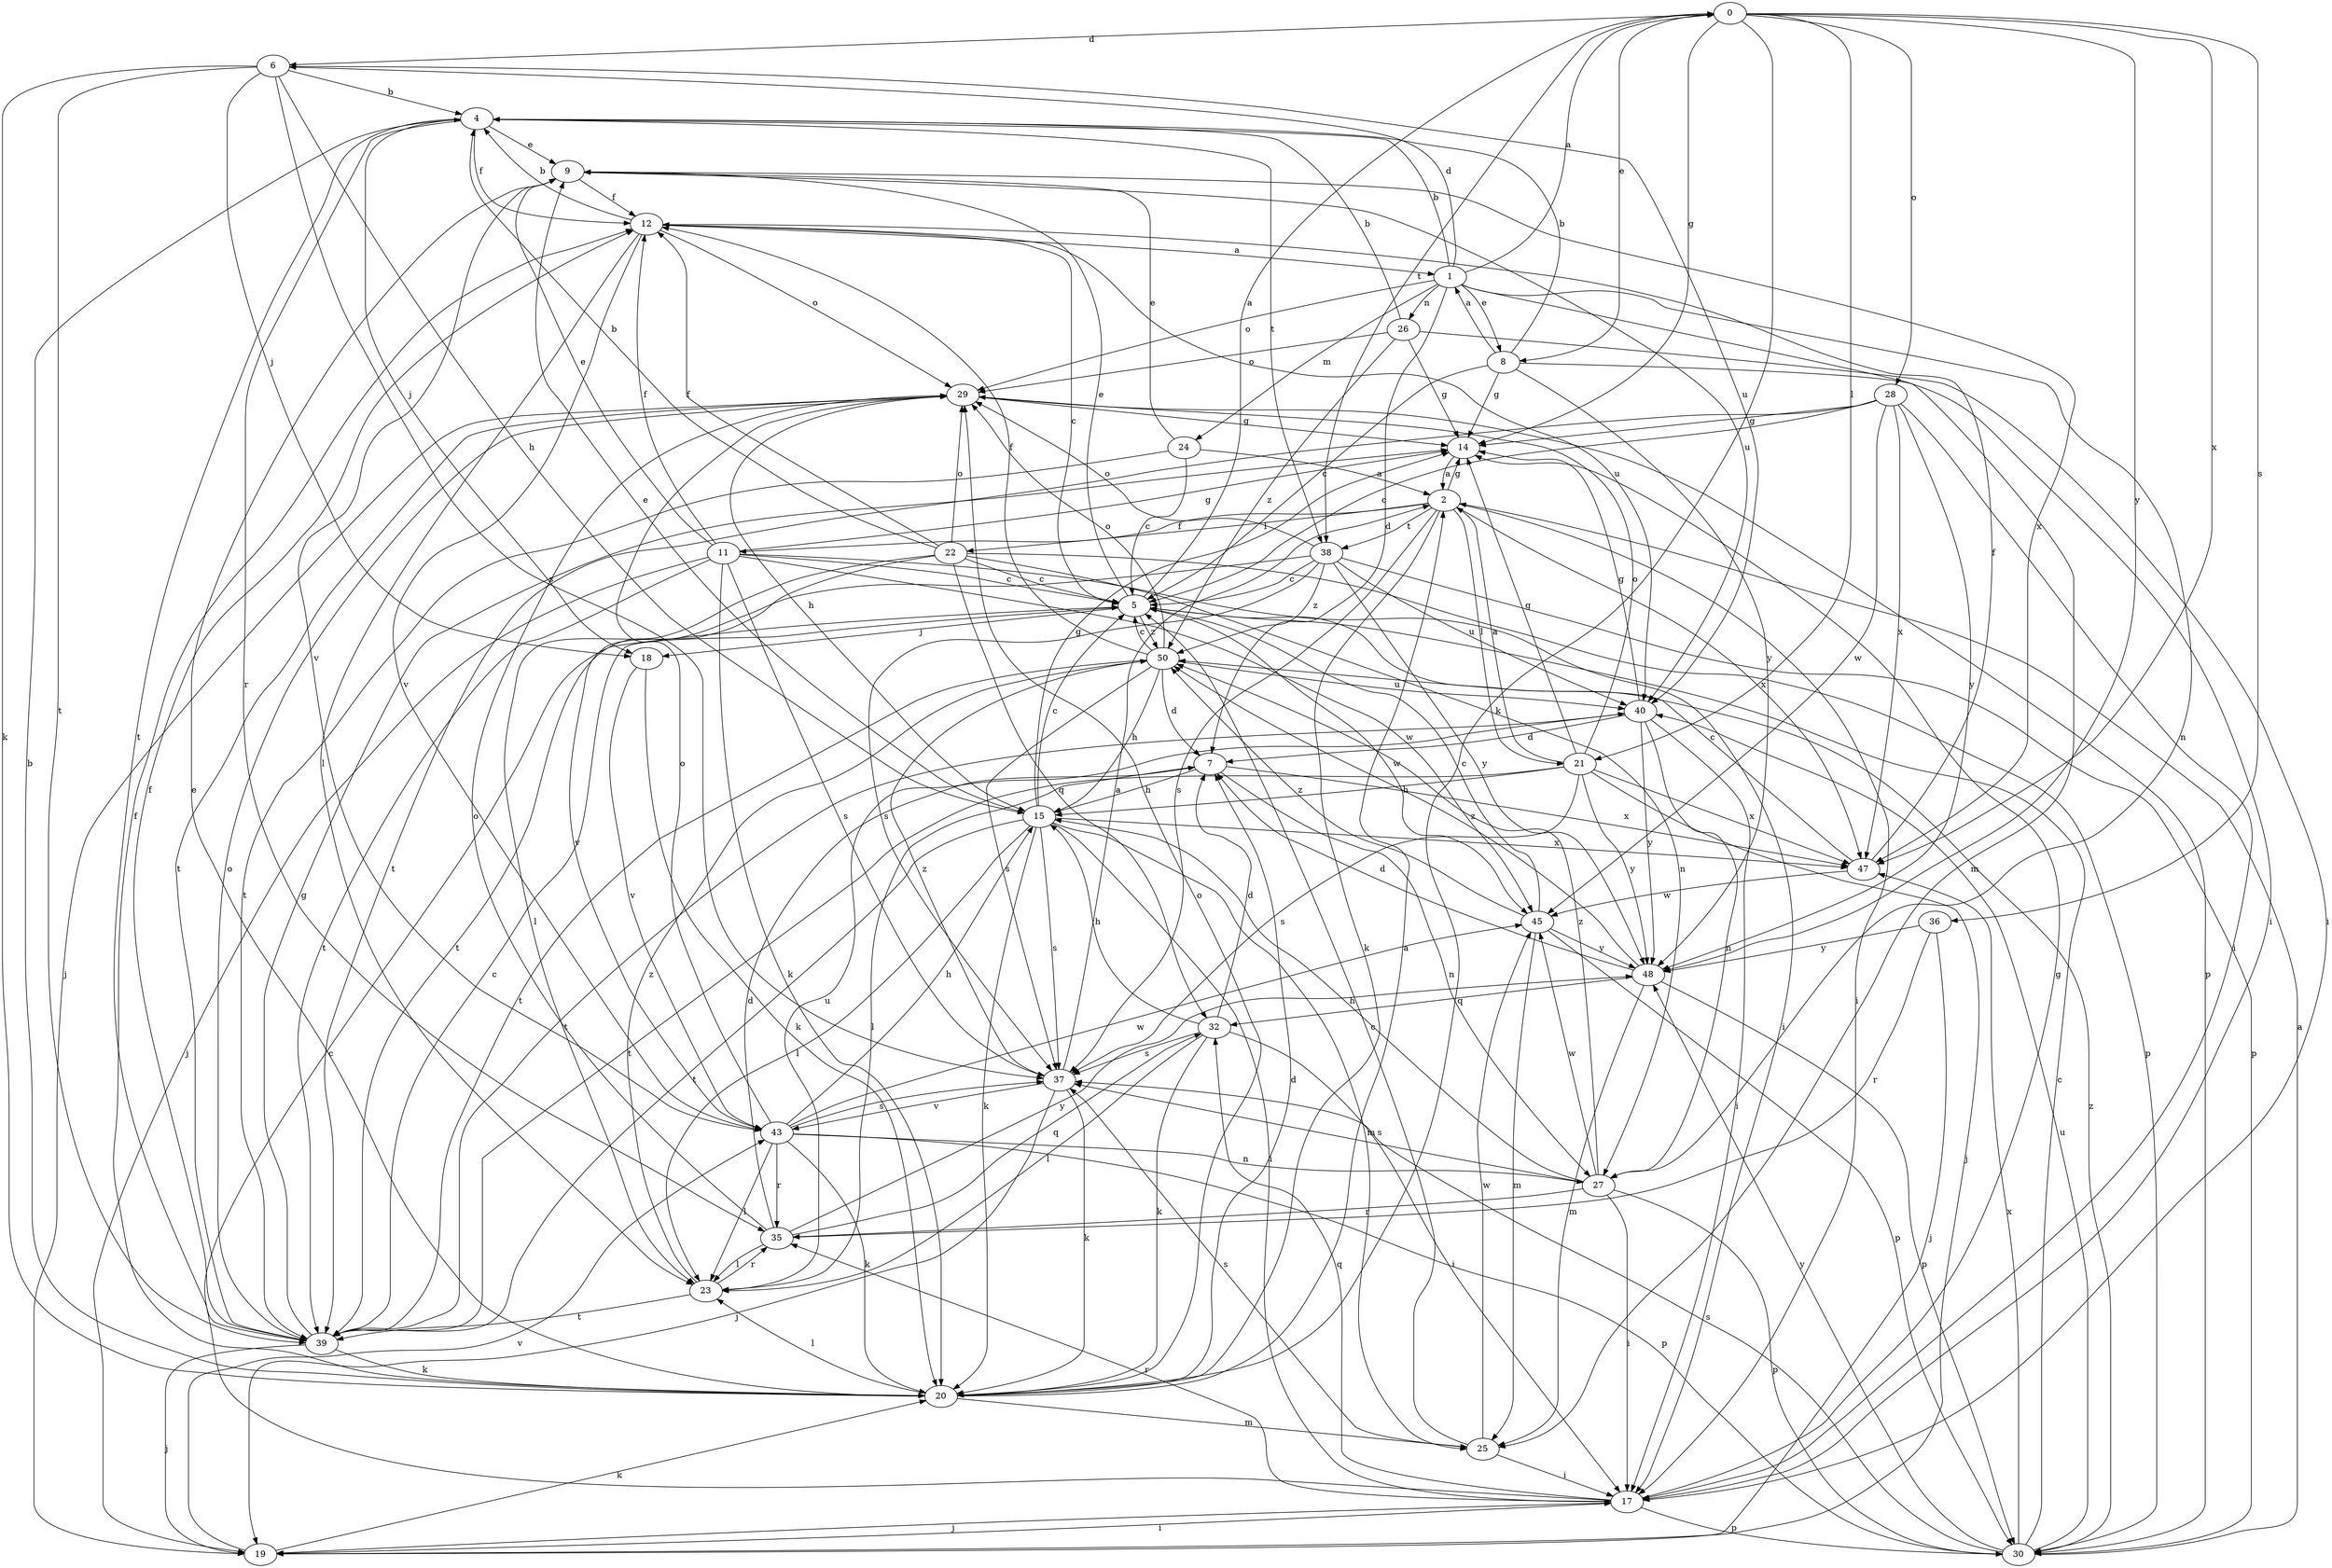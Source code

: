 strict digraph  {
0;
1;
2;
4;
5;
6;
7;
8;
9;
11;
12;
14;
15;
17;
18;
19;
20;
21;
22;
23;
24;
25;
26;
27;
28;
29;
30;
32;
35;
36;
37;
38;
39;
40;
43;
45;
47;
48;
50;
0 -> 6  [label=d];
0 -> 8  [label=e];
0 -> 14  [label=g];
0 -> 20  [label=k];
0 -> 21  [label=l];
0 -> 28  [label=o];
0 -> 36  [label=s];
0 -> 38  [label=t];
0 -> 47  [label=x];
0 -> 48  [label=y];
1 -> 0  [label=a];
1 -> 4  [label=b];
1 -> 6  [label=d];
1 -> 7  [label=d];
1 -> 8  [label=e];
1 -> 24  [label=m];
1 -> 25  [label=m];
1 -> 26  [label=n];
1 -> 27  [label=n];
1 -> 29  [label=o];
2 -> 11  [label=f];
2 -> 14  [label=g];
2 -> 17  [label=i];
2 -> 20  [label=k];
2 -> 21  [label=l];
2 -> 22  [label=l];
2 -> 37  [label=s];
2 -> 38  [label=t];
2 -> 47  [label=x];
4 -> 9  [label=e];
4 -> 12  [label=f];
4 -> 18  [label=j];
4 -> 35  [label=r];
4 -> 38  [label=t];
4 -> 39  [label=t];
5 -> 0  [label=a];
5 -> 9  [label=e];
5 -> 18  [label=j];
5 -> 45  [label=w];
5 -> 50  [label=z];
6 -> 4  [label=b];
6 -> 15  [label=h];
6 -> 18  [label=j];
6 -> 20  [label=k];
6 -> 37  [label=s];
6 -> 39  [label=t];
6 -> 40  [label=u];
7 -> 15  [label=h];
7 -> 23  [label=l];
7 -> 27  [label=n];
7 -> 47  [label=x];
8 -> 1  [label=a];
8 -> 4  [label=b];
8 -> 5  [label=c];
8 -> 14  [label=g];
8 -> 17  [label=i];
8 -> 48  [label=y];
9 -> 12  [label=f];
9 -> 40  [label=u];
9 -> 43  [label=v];
9 -> 47  [label=x];
11 -> 5  [label=c];
11 -> 9  [label=e];
11 -> 12  [label=f];
11 -> 14  [label=g];
11 -> 17  [label=i];
11 -> 19  [label=j];
11 -> 20  [label=k];
11 -> 37  [label=s];
11 -> 39  [label=t];
11 -> 45  [label=w];
12 -> 1  [label=a];
12 -> 4  [label=b];
12 -> 5  [label=c];
12 -> 23  [label=l];
12 -> 29  [label=o];
12 -> 40  [label=u];
12 -> 43  [label=v];
14 -> 2  [label=a];
15 -> 5  [label=c];
15 -> 9  [label=e];
15 -> 14  [label=g];
15 -> 17  [label=i];
15 -> 20  [label=k];
15 -> 23  [label=l];
15 -> 25  [label=m];
15 -> 37  [label=s];
15 -> 39  [label=t];
15 -> 47  [label=x];
17 -> 5  [label=c];
17 -> 14  [label=g];
17 -> 19  [label=j];
17 -> 30  [label=p];
17 -> 32  [label=q];
17 -> 35  [label=r];
18 -> 20  [label=k];
18 -> 43  [label=v];
19 -> 17  [label=i];
19 -> 20  [label=k];
19 -> 43  [label=v];
20 -> 2  [label=a];
20 -> 4  [label=b];
20 -> 7  [label=d];
20 -> 9  [label=e];
20 -> 12  [label=f];
20 -> 23  [label=l];
20 -> 25  [label=m];
20 -> 29  [label=o];
21 -> 2  [label=a];
21 -> 14  [label=g];
21 -> 15  [label=h];
21 -> 19  [label=j];
21 -> 29  [label=o];
21 -> 37  [label=s];
21 -> 39  [label=t];
21 -> 47  [label=x];
21 -> 48  [label=y];
22 -> 4  [label=b];
22 -> 5  [label=c];
22 -> 12  [label=f];
22 -> 23  [label=l];
22 -> 27  [label=n];
22 -> 29  [label=o];
22 -> 30  [label=p];
22 -> 32  [label=q];
22 -> 43  [label=v];
23 -> 35  [label=r];
23 -> 39  [label=t];
23 -> 40  [label=u];
23 -> 50  [label=z];
24 -> 2  [label=a];
24 -> 5  [label=c];
24 -> 9  [label=e];
24 -> 39  [label=t];
25 -> 5  [label=c];
25 -> 17  [label=i];
25 -> 37  [label=s];
25 -> 45  [label=w];
26 -> 4  [label=b];
26 -> 14  [label=g];
26 -> 17  [label=i];
26 -> 29  [label=o];
26 -> 50  [label=z];
27 -> 15  [label=h];
27 -> 17  [label=i];
27 -> 30  [label=p];
27 -> 35  [label=r];
27 -> 37  [label=s];
27 -> 45  [label=w];
27 -> 50  [label=z];
28 -> 5  [label=c];
28 -> 14  [label=g];
28 -> 17  [label=i];
28 -> 39  [label=t];
28 -> 45  [label=w];
28 -> 47  [label=x];
28 -> 48  [label=y];
29 -> 14  [label=g];
29 -> 15  [label=h];
29 -> 19  [label=j];
29 -> 30  [label=p];
29 -> 39  [label=t];
30 -> 2  [label=a];
30 -> 5  [label=c];
30 -> 37  [label=s];
30 -> 40  [label=u];
30 -> 47  [label=x];
30 -> 48  [label=y];
30 -> 50  [label=z];
32 -> 7  [label=d];
32 -> 15  [label=h];
32 -> 17  [label=i];
32 -> 20  [label=k];
32 -> 23  [label=l];
32 -> 37  [label=s];
35 -> 7  [label=d];
35 -> 23  [label=l];
35 -> 29  [label=o];
35 -> 32  [label=q];
35 -> 48  [label=y];
36 -> 19  [label=j];
36 -> 35  [label=r];
36 -> 48  [label=y];
37 -> 2  [label=a];
37 -> 19  [label=j];
37 -> 20  [label=k];
37 -> 43  [label=v];
37 -> 50  [label=z];
38 -> 5  [label=c];
38 -> 29  [label=o];
38 -> 30  [label=p];
38 -> 37  [label=s];
38 -> 39  [label=t];
38 -> 40  [label=u];
38 -> 48  [label=y];
38 -> 50  [label=z];
39 -> 5  [label=c];
39 -> 12  [label=f];
39 -> 14  [label=g];
39 -> 19  [label=j];
39 -> 20  [label=k];
39 -> 29  [label=o];
40 -> 7  [label=d];
40 -> 14  [label=g];
40 -> 17  [label=i];
40 -> 27  [label=n];
40 -> 39  [label=t];
40 -> 48  [label=y];
43 -> 15  [label=h];
43 -> 20  [label=k];
43 -> 23  [label=l];
43 -> 27  [label=n];
43 -> 29  [label=o];
43 -> 30  [label=p];
43 -> 35  [label=r];
43 -> 37  [label=s];
43 -> 45  [label=w];
45 -> 5  [label=c];
45 -> 25  [label=m];
45 -> 30  [label=p];
45 -> 48  [label=y];
45 -> 50  [label=z];
47 -> 5  [label=c];
47 -> 12  [label=f];
47 -> 45  [label=w];
48 -> 7  [label=d];
48 -> 25  [label=m];
48 -> 30  [label=p];
48 -> 32  [label=q];
48 -> 50  [label=z];
50 -> 5  [label=c];
50 -> 7  [label=d];
50 -> 12  [label=f];
50 -> 15  [label=h];
50 -> 29  [label=o];
50 -> 37  [label=s];
50 -> 39  [label=t];
50 -> 40  [label=u];
}
